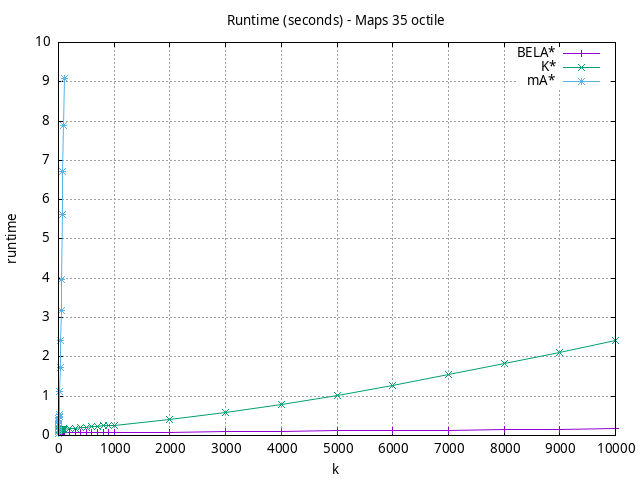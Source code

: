 #!/usr/bin/gnuplot
# -*- coding: utf-8 -*-
#
# results/maps/octile/35/random512-35.heuristic.octile.runtime.gnuplot
#
# Started on 04/07/2024 21:48:52
# Author: Carlos Linares López
set grid
set xlabel "k"
set ylabel "runtime"

set title "Runtime (seconds) - Maps 35 octile"

set terminal png enhanced font "Ariel,10"
set output 'random512-35.heuristic.octile.runtime.png'

plot "-" title "BELA*"      with linesp, "-" title "K*"      with linesp, "-" title "mA*"      with linesp

	1 0.066215305
	2 0.066403502
	3 0.06674692799999998
	4 0.067399767
	5 0.067395067
	6 0.06802199399999999
	7 0.068133447
	8 0.067957294
	9 0.06824659799999999
	10 0.067367628
	20 0.067893575
	30 0.06838125
	40 0.06855430200000001
	50 0.068609628
	60 0.069199723
	70 0.068668108
	80 0.069722608
	90 0.069533881
	100 0.06894288
	200 0.069897439
	300 0.070833444
	400 0.071536072
	500 0.072364621
	600 0.073160466
	700 0.07398992
	800 0.07361880199999998
	900 0.07331304799999999
	1000 0.073862389
	2000 0.08126227500000001
	3000 0.093506163
	4000 0.10556943699999997
	5000 0.11951838399999999
	6000 0.12643844099999998
	7000 0.13532241
	8000 0.14372290000000001
	9000 0.15574526999999996
	10000 0.16901075
end
	1 0.12390674
	2 0.13316165000000002
	3 0.13455101
	4 0.13534572
	5 0.13644673000000002
	6 0.13773254000000001
	7 0.13834629999999998
	8 0.13904945
	9 0.13946588000000001
	10 0.13840707000000002
	20 0.14136143
	30 0.14449594000000002
	40 0.14647674
	50 0.14893045000000002
	60 0.15048016
	70 0.15270058
	80 0.15434328000000003
	90 0.15624240999999997
	100 0.1562458
	200 0.16858819000000003
	300 0.17937856
	400 0.19144421
	500 0.20401916
	600 0.21646959000000007
	700 0.22885577000000004
	800 0.24173028999999996
	900 0.25619469
	1000 0.26617653
	2000 0.4136613799999999
	3000 0.5890430400000001
	4000 0.79199993
	5000 1.0178952200000002
	6000 1.2681132000000002
	7000 1.5404379
	8000 1.8281312999999997
	9000 2.1233696
	10000 2.4226425000000003
end
	1 0.05886678699999999
	2 0.10847820599999998
	3 0.15532047000000002
	4 0.20670898999999998
	5 0.25970999999999994
	6 0.31366389
	7 0.3707873100000001
	8 0.4333589200000001
	9 0.48630213000000005
	10 0.53951456
	20 1.1147811500000002
	30 1.7405726
	40 2.4241147999999995
	50 3.1707999000000004
	60 3.9586615000000007
	70 5.6127868
	80 6.727822299999999
	90 7.8801695999999986
	100 9.089210000000001
end
